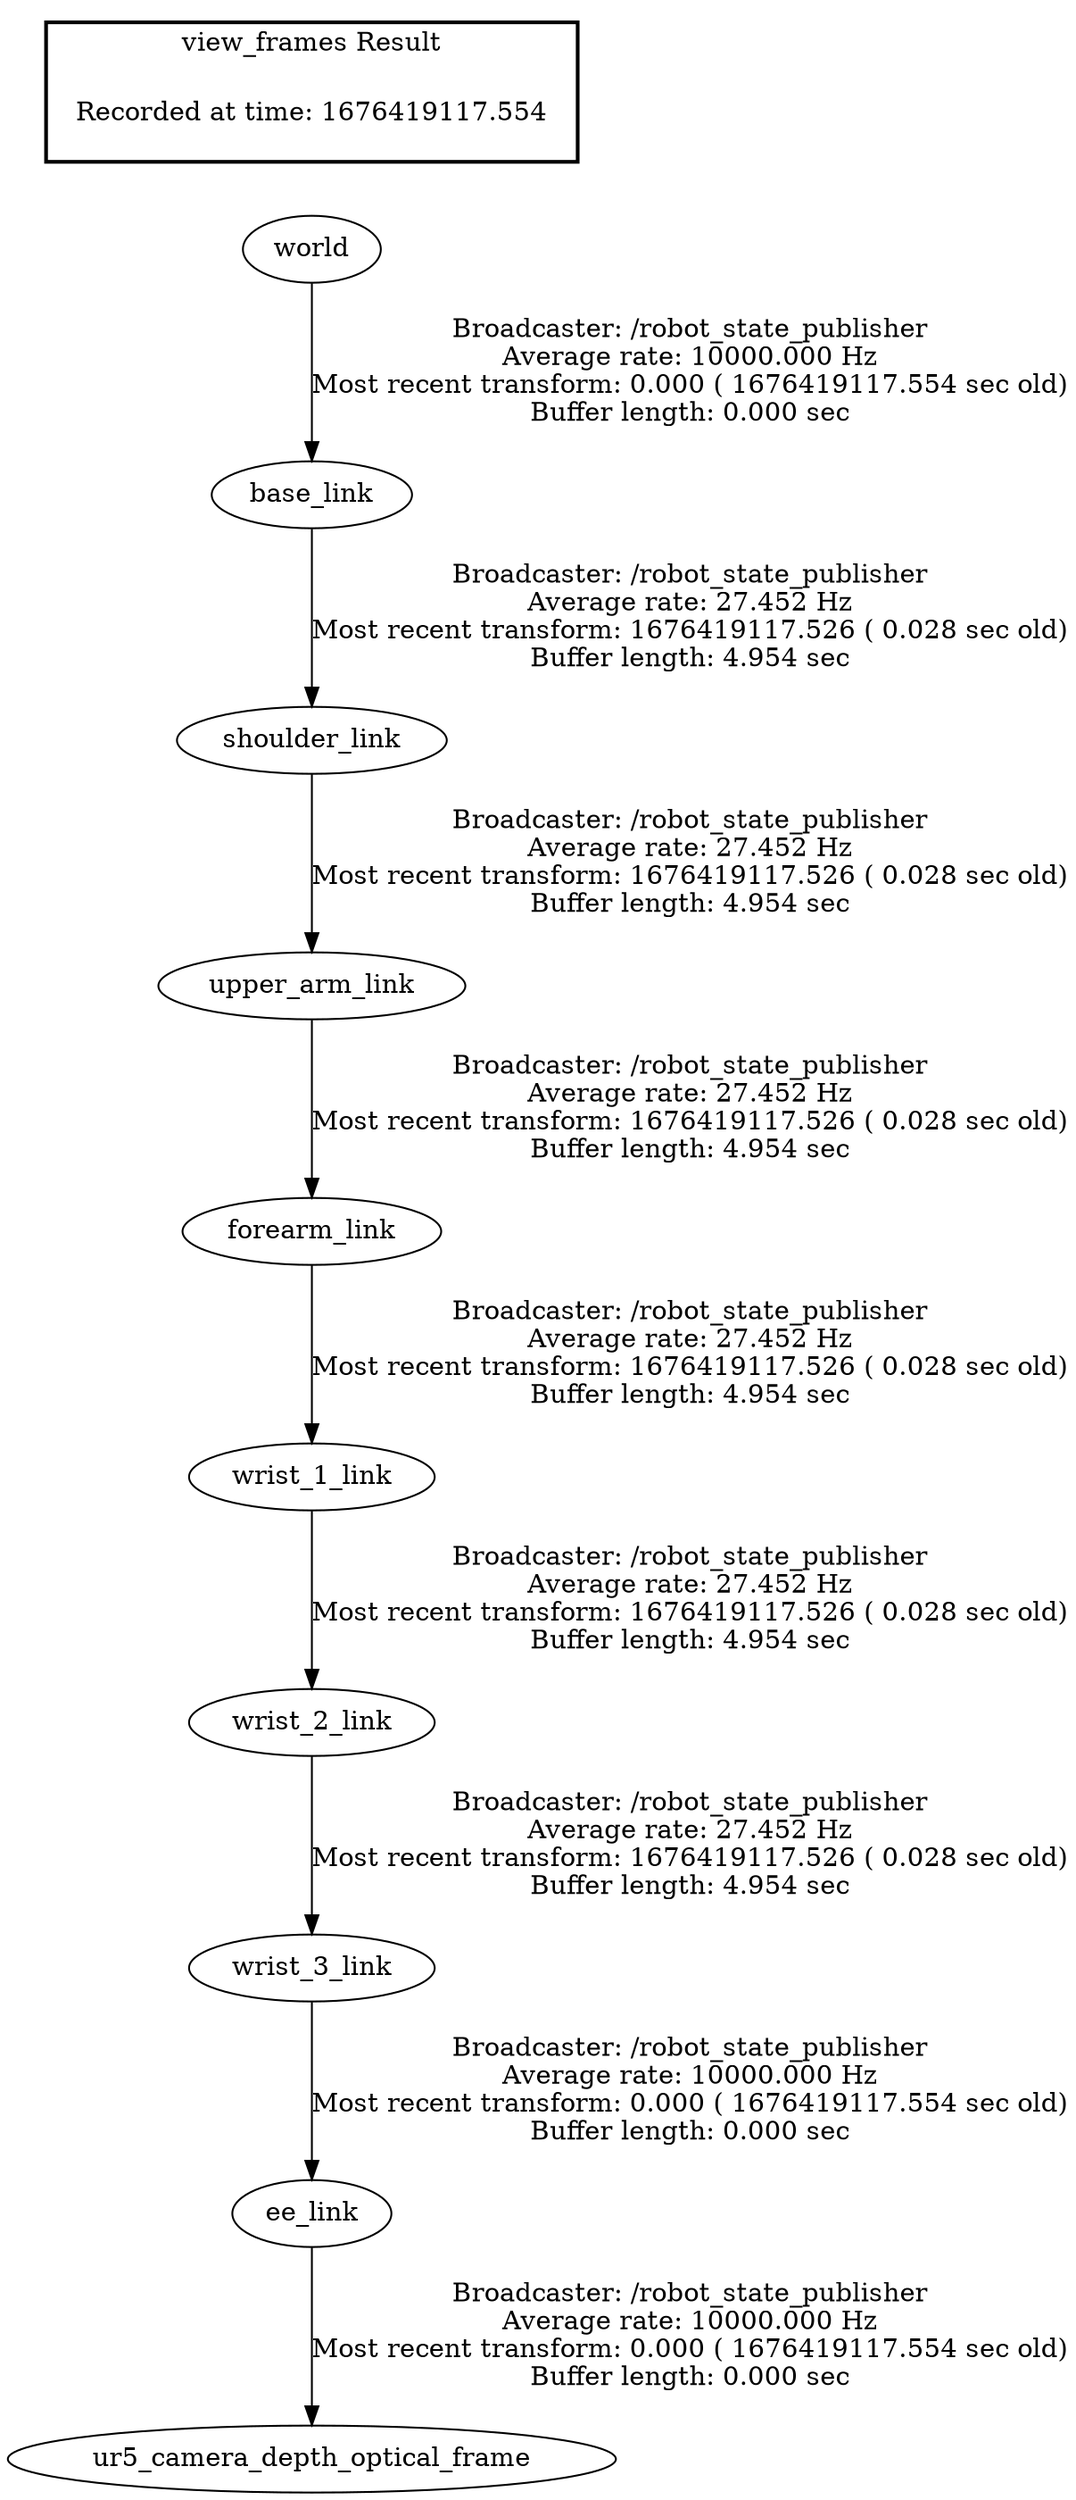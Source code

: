 digraph G {
"world" -> "base_link"[label="Broadcaster: /robot_state_publisher\nAverage rate: 10000.000 Hz\nMost recent transform: 0.000 ( 1676419117.554 sec old)\nBuffer length: 0.000 sec\n"];
"wrist_3_link" -> "ee_link"[label="Broadcaster: /robot_state_publisher\nAverage rate: 10000.000 Hz\nMost recent transform: 0.000 ( 1676419117.554 sec old)\nBuffer length: 0.000 sec\n"];
"wrist_2_link" -> "wrist_3_link"[label="Broadcaster: /robot_state_publisher\nAverage rate: 27.452 Hz\nMost recent transform: 1676419117.526 ( 0.028 sec old)\nBuffer length: 4.954 sec\n"];
"ee_link" -> "ur5_camera_depth_optical_frame"[label="Broadcaster: /robot_state_publisher\nAverage rate: 10000.000 Hz\nMost recent transform: 0.000 ( 1676419117.554 sec old)\nBuffer length: 0.000 sec\n"];
"upper_arm_link" -> "forearm_link"[label="Broadcaster: /robot_state_publisher\nAverage rate: 27.452 Hz\nMost recent transform: 1676419117.526 ( 0.028 sec old)\nBuffer length: 4.954 sec\n"];
"shoulder_link" -> "upper_arm_link"[label="Broadcaster: /robot_state_publisher\nAverage rate: 27.452 Hz\nMost recent transform: 1676419117.526 ( 0.028 sec old)\nBuffer length: 4.954 sec\n"];
"base_link" -> "shoulder_link"[label="Broadcaster: /robot_state_publisher\nAverage rate: 27.452 Hz\nMost recent transform: 1676419117.526 ( 0.028 sec old)\nBuffer length: 4.954 sec\n"];
"forearm_link" -> "wrist_1_link"[label="Broadcaster: /robot_state_publisher\nAverage rate: 27.452 Hz\nMost recent transform: 1676419117.526 ( 0.028 sec old)\nBuffer length: 4.954 sec\n"];
"wrist_1_link" -> "wrist_2_link"[label="Broadcaster: /robot_state_publisher\nAverage rate: 27.452 Hz\nMost recent transform: 1676419117.526 ( 0.028 sec old)\nBuffer length: 4.954 sec\n"];
edge [style=invis];
 subgraph cluster_legend { style=bold; color=black; label ="view_frames Result";
"Recorded at time: 1676419117.554"[ shape=plaintext ] ;
 }->"world";
}